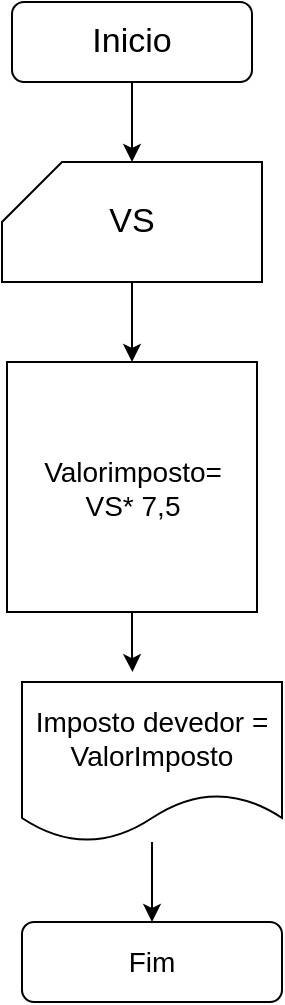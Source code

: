 <mxfile version="20.6.0" type="github">
  <diagram id="9YH1jNXv7WKDU3tYGnST" name="Página-1">
    <mxGraphModel dx="868" dy="450" grid="1" gridSize="10" guides="1" tooltips="1" connect="1" arrows="1" fold="1" page="1" pageScale="1" pageWidth="827" pageHeight="1169" math="0" shadow="0">
      <root>
        <mxCell id="0" />
        <mxCell id="1" parent="0" />
        <mxCell id="9qzTqPyYZx-5cw7sD9z_-8" style="edgeStyle=orthogonalEdgeStyle;rounded=0;orthogonalLoop=1;jettySize=auto;html=1;entryX=0.5;entryY=0;entryDx=0;entryDy=0;fontSize=17;" edge="1" parent="1" source="9qzTqPyYZx-5cw7sD9z_-1" target="9qzTqPyYZx-5cw7sD9z_-7">
          <mxGeometry relative="1" as="geometry" />
        </mxCell>
        <mxCell id="9qzTqPyYZx-5cw7sD9z_-1" value="VS&lt;br&gt;" style="shape=card;whiteSpace=wrap;html=1;rotation=0;fontSize=17;" vertex="1" parent="1">
          <mxGeometry x="290" y="120" width="130" height="60" as="geometry" />
        </mxCell>
        <mxCell id="9qzTqPyYZx-5cw7sD9z_-6" value="" style="edgeStyle=orthogonalEdgeStyle;rounded=0;orthogonalLoop=1;jettySize=auto;html=1;" edge="1" parent="1" source="9qzTqPyYZx-5cw7sD9z_-3" target="9qzTqPyYZx-5cw7sD9z_-1">
          <mxGeometry relative="1" as="geometry" />
        </mxCell>
        <mxCell id="9qzTqPyYZx-5cw7sD9z_-3" value="Inicio&lt;br style=&quot;font-size: 17px;&quot;&gt;" style="rounded=1;whiteSpace=wrap;html=1;fontSize=17;" vertex="1" parent="1">
          <mxGeometry x="295" y="40" width="120" height="40" as="geometry" />
        </mxCell>
        <mxCell id="9qzTqPyYZx-5cw7sD9z_-12" style="edgeStyle=orthogonalEdgeStyle;rounded=0;orthogonalLoop=1;jettySize=auto;html=1;entryX=0.425;entryY=-0.062;entryDx=0;entryDy=0;entryPerimeter=0;fontSize=14;" edge="1" parent="1" source="9qzTqPyYZx-5cw7sD9z_-7" target="9qzTqPyYZx-5cw7sD9z_-9">
          <mxGeometry relative="1" as="geometry" />
        </mxCell>
        <mxCell id="9qzTqPyYZx-5cw7sD9z_-7" value="Valorimposto=&lt;br&gt;VS* 7,5&lt;font style=&quot;font-size: 14px;&quot;&gt;&lt;br style=&quot;font-size: 14px;&quot;&gt;&lt;/font&gt;" style="whiteSpace=wrap;html=1;aspect=fixed;fontSize=14;" vertex="1" parent="1">
          <mxGeometry x="292.5" y="220" width="125" height="125" as="geometry" />
        </mxCell>
        <mxCell id="9qzTqPyYZx-5cw7sD9z_-14" style="edgeStyle=orthogonalEdgeStyle;rounded=0;orthogonalLoop=1;jettySize=auto;html=1;entryX=0.5;entryY=0;entryDx=0;entryDy=0;fontSize=14;" edge="1" parent="1" source="9qzTqPyYZx-5cw7sD9z_-9" target="9qzTqPyYZx-5cw7sD9z_-13">
          <mxGeometry relative="1" as="geometry" />
        </mxCell>
        <mxCell id="9qzTqPyYZx-5cw7sD9z_-9" value="Imposto devedor =&lt;br&gt;ValorImposto" style="shape=document;whiteSpace=wrap;html=1;boundedLbl=1;fontSize=14;" vertex="1" parent="1">
          <mxGeometry x="300" y="380" width="130" height="80" as="geometry" />
        </mxCell>
        <mxCell id="9qzTqPyYZx-5cw7sD9z_-13" value="Fim&lt;br&gt;" style="rounded=1;whiteSpace=wrap;html=1;fontSize=14;" vertex="1" parent="1">
          <mxGeometry x="300" y="500" width="130" height="40" as="geometry" />
        </mxCell>
      </root>
    </mxGraphModel>
  </diagram>
</mxfile>
